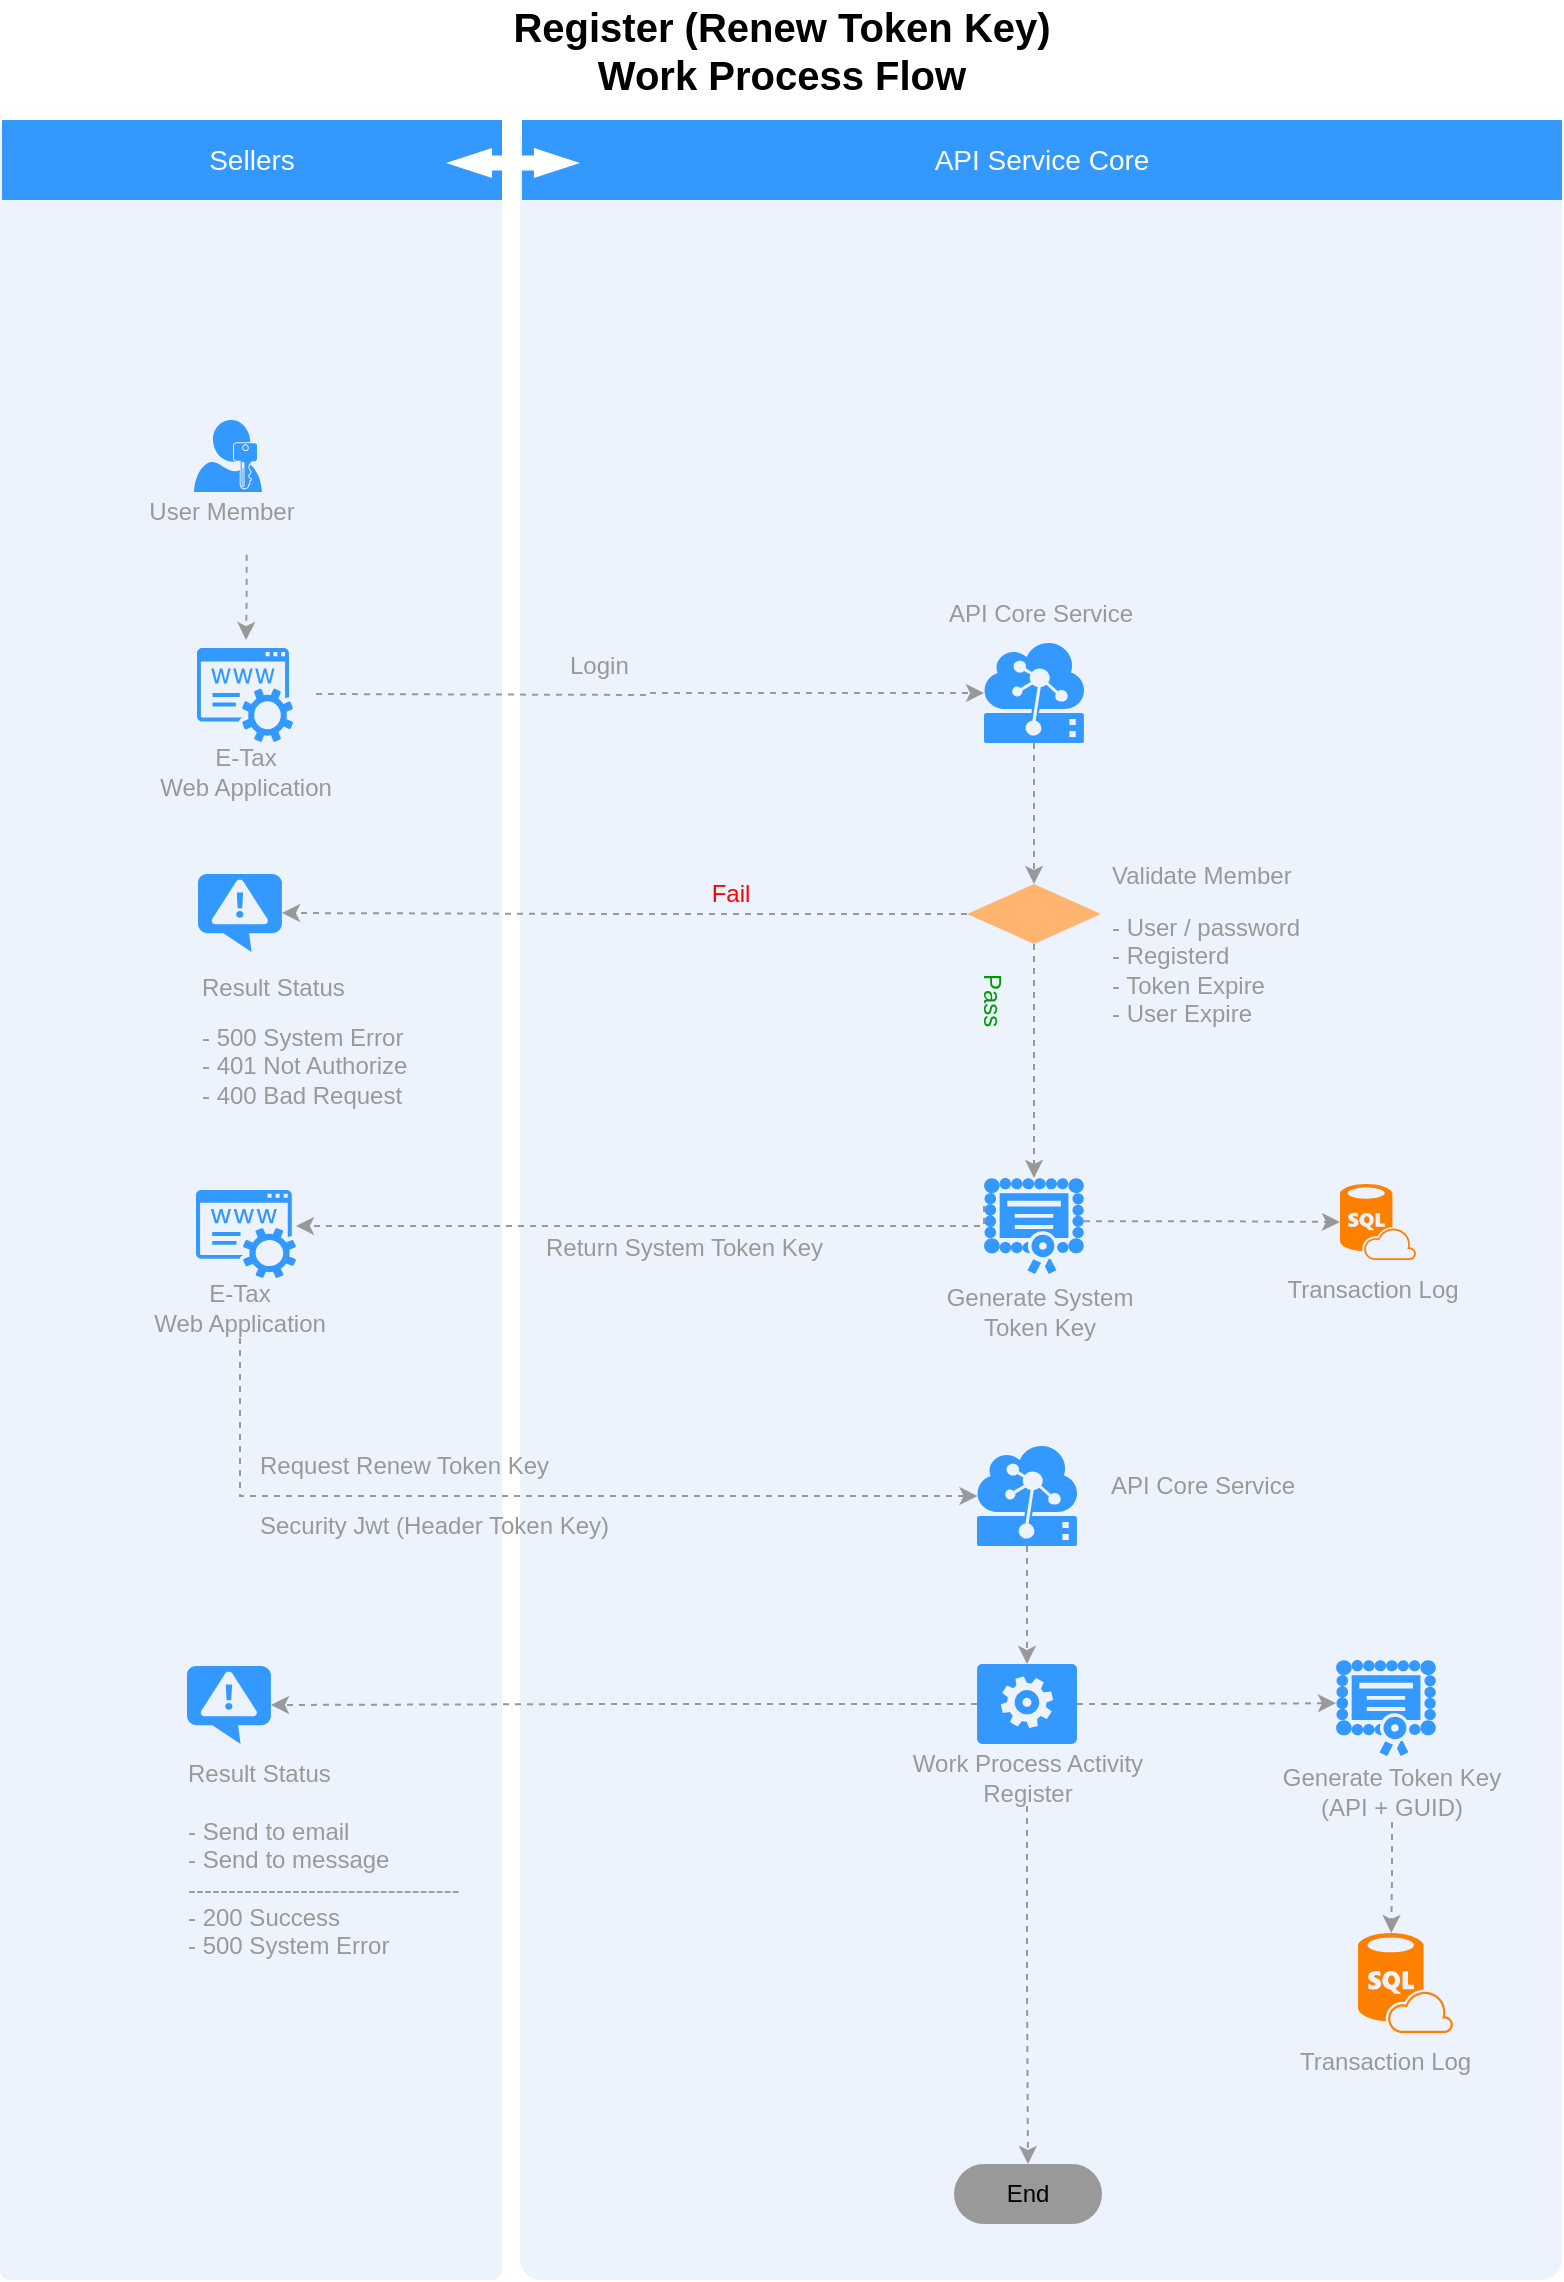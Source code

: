 <mxfile version="10.8.0" type="github"><diagram id="98et0ZXu4X3KvnPCGmSZ" name="Page-1"><mxGraphModel dx="1220" dy="679" grid="0" gridSize="10" guides="1" tooltips="1" connect="1" arrows="1" fold="1" page="1" pageScale="1" pageWidth="827" pageHeight="1169" math="0" shadow="0"><root><mxCell id="0"/><mxCell id="1" parent="0"/><mxCell id="xHb4SIlUVyG7ufzF0IXb-2" value="" style="rounded=1;whiteSpace=wrap;html=1;strokeColor=none;strokeWidth=1;fillColor=#dae8fc;fontSize=12;align=center;arcSize=2;opacity=50;" vertex="1" parent="1"><mxGeometry x="29" y="80" width="251" height="1080" as="geometry"/></mxCell><mxCell id="xHb4SIlUVyG7ufzF0IXb-1" value="" style="rounded=1;whiteSpace=wrap;html=1;strokeColor=none;strokeWidth=1;fillColor=#dae8fc;fontSize=12;align=center;arcSize=2;opacity=50;" vertex="1" parent="1"><mxGeometry x="289" y="80" width="521" height="1080" as="geometry"/></mxCell><mxCell id="D71RN6JDneUCkR9Qy-K7-6" value="API Service Core" style="whiteSpace=wrap;html=1;dashed=1;strokeColor=none;strokeWidth=2;fillColor=#3399FF;fontFamily=Helvetica;fontSize=14;fontColor=#FFFFFF;fontStyle=0" parent="1" vertex="1"><mxGeometry x="290" y="80" width="520" height="40" as="geometry"/></mxCell><mxCell id="D71RN6JDneUCkR9Qy-K7-9" value="Register (Renew Token Key)&lt;br&gt;Work Process Flow" style="text;html=1;strokeColor=none;fillColor=none;align=center;verticalAlign=middle;whiteSpace=wrap;rounded=0;fontStyle=1;fontSize=20;" parent="1" vertex="1"><mxGeometry x="240" y="20" width="360" height="50" as="geometry"/></mxCell><mxCell id="D71RN6JDneUCkR9Qy-K7-11" style="edgeStyle=orthogonalEdgeStyle;rounded=0;orthogonalLoop=1;jettySize=auto;html=1;fontSize=14;strokeColor=#999999;dashed=1;" parent="1" target="D71RN6JDneUCkR9Qy-K7-20" edge="1"><mxGeometry relative="1" as="geometry"><mxPoint x="413" y="369.5" as="targetPoint"/><mxPoint x="187" y="367" as="sourcePoint"/></mxGeometry></mxCell><mxCell id="D71RN6JDneUCkR9Qy-K7-15" value="" style="group" parent="1" vertex="1" connectable="0"><mxGeometry x="668" y="847" width="114" height="81" as="geometry"/></mxCell><mxCell id="D71RN6JDneUCkR9Qy-K7-16" value="" style="pointerEvents=1;shadow=0;dashed=0;html=1;strokeColor=none;labelPosition=center;verticalLabelPosition=bottom;verticalAlign=top;align=center;shape=mxgraph.mscae.intune.inventory_license;fillColor=#3399FF;fontSize=14;" parent="D71RN6JDneUCkR9Qy-K7-15" vertex="1"><mxGeometry x="29" y="3" width="50" height="48" as="geometry"/></mxCell><mxCell id="D71RN6JDneUCkR9Qy-K7-17" value="Generate Token Key&lt;br&gt;(API + GUID)&lt;br&gt;" style="text;html=1;strokeColor=none;fillColor=none;align=center;verticalAlign=middle;whiteSpace=wrap;rounded=0;fontSize=12;fontColor=#999999;" parent="D71RN6JDneUCkR9Qy-K7-15" vertex="1"><mxGeometry y="54" width="114" height="30" as="geometry"/></mxCell><mxCell id="D71RN6JDneUCkR9Qy-K7-18" value="Login" style="text;html=1;strokeColor=none;fillColor=none;align=left;verticalAlign=middle;whiteSpace=wrap;rounded=0;fontSize=12;fontColor=#999999;" parent="1" vertex="1"><mxGeometry x="312" y="343" width="59" height="20" as="geometry"/></mxCell><mxCell id="D71RN6JDneUCkR9Qy-K7-53" style="edgeStyle=orthogonalEdgeStyle;rounded=0;orthogonalLoop=1;jettySize=auto;html=1;exitX=0.5;exitY=1;exitDx=0;exitDy=0;exitPerimeter=0;entryX=0.5;entryY=0;entryDx=0;entryDy=0;dashed=1;strokeColor=#999999;" parent="1" source="D71RN6JDneUCkR9Qy-K7-20" target="D71RN6JDneUCkR9Qy-K7-35" edge="1"><mxGeometry relative="1" as="geometry"/></mxCell><mxCell id="D71RN6JDneUCkR9Qy-K7-20" value="" style="shadow=0;dashed=0;html=1;strokeColor=none;labelPosition=center;verticalLabelPosition=bottom;verticalAlign=top;align=center;shape=mxgraph.mscae.cloud.iot_edge;fillColor=#3399FF;pointerEvents=1;fontSize=12;fontColor=#999999;" parent="1" vertex="1"><mxGeometry x="521" y="341.5" width="50" height="50" as="geometry"/></mxCell><mxCell id="D71RN6JDneUCkR9Qy-K7-21" value="API Core Service" style="text;html=1;strokeColor=none;fillColor=none;align=center;verticalAlign=middle;whiteSpace=wrap;rounded=0;fontSize=12;fontColor=#999999;" parent="1" vertex="1"><mxGeometry x="499" y="312.5" width="101" height="29" as="geometry"/></mxCell><mxCell id="D71RN6JDneUCkR9Qy-K7-26" value="" style="verticalLabelPosition=bottom;html=1;verticalAlign=top;align=center;strokeColor=none;fillColor=#3399FF;shape=mxgraph.azure.notification_topic;fontSize=12;fontColor=#999999;" parent="1" vertex="1"><mxGeometry x="122.5" y="853" width="42" height="39" as="geometry"/></mxCell><mxCell id="D71RN6JDneUCkR9Qy-K7-28" value="" style="group" parent="1" vertex="1" connectable="0"><mxGeometry x="677" y="986.5" width="108" height="79" as="geometry"/></mxCell><mxCell id="D71RN6JDneUCkR9Qy-K7-29" value="" style="group" parent="D71RN6JDneUCkR9Qy-K7-28" vertex="1" connectable="0"><mxGeometry width="108" height="79" as="geometry"/></mxCell><mxCell id="D71RN6JDneUCkR9Qy-K7-30" value="Transaction Log" style="text;html=1;strokeColor=none;fillColor=none;align=left;verticalAlign=middle;whiteSpace=wrap;rounded=0;fontSize=12;fontColor=#999999;" parent="D71RN6JDneUCkR9Qy-K7-29" vertex="1"><mxGeometry y="50" width="108" height="29" as="geometry"/></mxCell><mxCell id="D71RN6JDneUCkR9Qy-K7-31" value="" style="verticalLabelPosition=bottom;html=1;verticalAlign=top;align=center;strokeColor=none;fillColor=#FF8000;shape=mxgraph.azure.sql_database_sql_azure;fontSize=12;fontColor=#999999;" parent="D71RN6JDneUCkR9Qy-K7-29" vertex="1"><mxGeometry x="31" width="47.5" height="50" as="geometry"/></mxCell><mxCell id="D71RN6JDneUCkR9Qy-K7-34" style="edgeStyle=orthogonalEdgeStyle;rounded=0;orthogonalLoop=1;jettySize=auto;html=1;exitX=0;exitY=0.5;exitDx=0;exitDy=0;entryX=1;entryY=0.5;entryDx=0;entryDy=0;entryPerimeter=0;dashed=1;strokeColor=#999999;" parent="1" source="D71RN6JDneUCkR9Qy-K7-35" target="D71RN6JDneUCkR9Qy-K7-38" edge="1"><mxGeometry relative="1" as="geometry"/></mxCell><mxCell id="D71RN6JDneUCkR9Qy-K7-57" style="edgeStyle=orthogonalEdgeStyle;rounded=0;orthogonalLoop=1;jettySize=auto;html=1;exitX=0.5;exitY=1;exitDx=0;exitDy=0;entryX=0.5;entryY=0;entryDx=0;entryDy=0;dashed=1;strokeColor=#999999;entryPerimeter=0;" parent="1" source="D71RN6JDneUCkR9Qy-K7-35" target="6qlPwvWSX2I-7_MX8gOc-2" edge="1"><mxGeometry relative="1" as="geometry"/></mxCell><mxCell id="D71RN6JDneUCkR9Qy-K7-35" value="" style="rhombus;whiteSpace=wrap;html=1;strokeColor=none;strokeWidth=1;fillColor=#FFB570;fontSize=12;fontColor=#999999;align=left;" parent="1" vertex="1"><mxGeometry x="512.5" y="462" width="67" height="30" as="geometry"/></mxCell><mxCell id="D71RN6JDneUCkR9Qy-K7-37" value="Validate Member" style="text;html=1;strokeColor=none;fillColor=none;align=left;verticalAlign=middle;whiteSpace=wrap;rounded=0;fontSize=12;fontColor=#999999;" parent="1" vertex="1"><mxGeometry x="583" y="448" width="110" height="20" as="geometry"/></mxCell><mxCell id="D71RN6JDneUCkR9Qy-K7-38" value="" style="verticalLabelPosition=bottom;html=1;verticalAlign=top;align=center;strokeColor=none;fillColor=#3399FF;shape=mxgraph.azure.notification_topic;fontSize=12;fontColor=#999999;" parent="1" vertex="1"><mxGeometry x="128" y="457" width="42" height="39" as="geometry"/></mxCell><mxCell id="D71RN6JDneUCkR9Qy-K7-39" value="Result Status&lt;br&gt;" style="text;html=1;strokeColor=none;fillColor=none;align=left;verticalAlign=middle;whiteSpace=wrap;rounded=0;fontSize=12;fontColor=#999999;" parent="1" vertex="1"><mxGeometry x="128" y="502" width="130" height="23" as="geometry"/></mxCell><mxCell id="D71RN6JDneUCkR9Qy-K7-40" value="&lt;div style=&quot;text-align: left&quot;&gt;&lt;span&gt;Pass&lt;/span&gt;&lt;/div&gt;" style="text;html=1;strokeColor=none;fillColor=none;align=left;verticalAlign=middle;whiteSpace=wrap;rounded=0;fontSize=12;fontColor=#009900;rotation=90;" parent="1" vertex="1"><mxGeometry x="500" y="520" width="50" height="20" as="geometry"/></mxCell><mxCell id="D71RN6JDneUCkR9Qy-K7-41" value="Fail" style="text;html=1;strokeColor=none;fillColor=none;align=center;verticalAlign=middle;whiteSpace=wrap;rounded=0;fontSize=12;fontColor=#FF0000;" parent="1" vertex="1"><mxGeometry x="290" y="457" width="209" height="20" as="geometry"/></mxCell><mxCell id="D71RN6JDneUCkR9Qy-K7-42" value="Result Status&lt;br&gt;&lt;br&gt;- Send to email&lt;br&gt;- Send to message&lt;br&gt;----------------------------------&lt;br&gt;- 200 Success&lt;br&gt;- 500 System Error&lt;br&gt;" style="text;html=1;strokeColor=none;fillColor=none;align=left;verticalAlign=middle;whiteSpace=wrap;rounded=0;fontSize=12;fontColor=#999999;" parent="1" vertex="1"><mxGeometry x="121" y="895.5" width="143" height="108" as="geometry"/></mxCell><mxCell id="D71RN6JDneUCkR9Qy-K7-48" value="" style="group" parent="1" vertex="1" connectable="0"><mxGeometry x="96.5" y="369" width="110" height="82" as="geometry"/></mxCell><mxCell id="D71RN6JDneUCkR9Qy-K7-46" value="" style="pointerEvents=1;shadow=0;dashed=0;html=1;strokeColor=none;fillColor=#3399FF;labelPosition=center;verticalLabelPosition=bottom;verticalAlign=top;outlineConnect=0;align=center;shape=mxgraph.office.services.registrar_service;" parent="D71RN6JDneUCkR9Qy-K7-48" vertex="1"><mxGeometry x="31" y="-25" width="48" height="47" as="geometry"/></mxCell><mxCell id="D71RN6JDneUCkR9Qy-K7-47" value="E-Tax &lt;br&gt;Web Application" style="text;html=1;strokeColor=none;fillColor=none;align=center;verticalAlign=middle;whiteSpace=wrap;rounded=0;fontSize=12;fontColor=#999999;" parent="D71RN6JDneUCkR9Qy-K7-48" vertex="1"><mxGeometry y="22" width="110" height="30" as="geometry"/></mxCell><mxCell id="D71RN6JDneUCkR9Qy-K7-50" style="edgeStyle=orthogonalEdgeStyle;rounded=0;orthogonalLoop=1;jettySize=auto;html=1;exitX=0.5;exitY=1;exitDx=0;exitDy=0;dashed=1;strokeColor=#999999;" parent="1" edge="1"><mxGeometry relative="1" as="geometry"><mxPoint x="152.333" y="297.333" as="sourcePoint"/><mxPoint x="152" y="340" as="targetPoint"/><Array as="points"><mxPoint x="152" y="320"/><mxPoint x="152" y="320"/></Array></mxGeometry></mxCell><mxCell id="D71RN6JDneUCkR9Qy-K7-54" value="" style="group" parent="1" vertex="1" connectable="0"><mxGeometry x="94" y="637" width="110" height="82" as="geometry"/></mxCell><mxCell id="D71RN6JDneUCkR9Qy-K7-55" value="" style="pointerEvents=1;shadow=0;dashed=0;html=1;strokeColor=none;fillColor=#3399FF;labelPosition=center;verticalLabelPosition=bottom;verticalAlign=top;outlineConnect=0;align=center;shape=mxgraph.office.services.registrar_service;" parent="D71RN6JDneUCkR9Qy-K7-54" vertex="1"><mxGeometry x="33" y="-22" width="50" height="44" as="geometry"/></mxCell><mxCell id="D71RN6JDneUCkR9Qy-K7-56" value="E-Tax &lt;br&gt;Web Application" style="text;html=1;strokeColor=none;fillColor=none;align=center;verticalAlign=middle;whiteSpace=wrap;rounded=0;fontSize=12;fontColor=#999999;" parent="D71RN6JDneUCkR9Qy-K7-54" vertex="1"><mxGeometry y="22" width="110" height="30" as="geometry"/></mxCell><mxCell id="D71RN6JDneUCkR9Qy-K7-58" value="Return System Token Key" style="text;html=1;strokeColor=none;fillColor=none;align=left;verticalAlign=middle;whiteSpace=wrap;rounded=0;fontSize=12;fontColor=#999999;" parent="1" vertex="1"><mxGeometry x="299.5" y="634" width="209" height="20" as="geometry"/></mxCell><mxCell id="D71RN6JDneUCkR9Qy-K7-59" value="- User / password&lt;br&gt;- Registerd&lt;br&gt;- Token Expire&lt;br&gt;- User Expire&lt;br&gt;" style="text;html=1;strokeColor=none;fillColor=none;align=left;verticalAlign=middle;whiteSpace=wrap;rounded=0;fontSize=12;fontColor=#999999;" parent="1" vertex="1"><mxGeometry x="583" y="472" width="110" height="66" as="geometry"/></mxCell><mxCell id="D71RN6JDneUCkR9Qy-K7-64" style="edgeStyle=orthogonalEdgeStyle;rounded=0;orthogonalLoop=1;jettySize=auto;html=1;exitX=0.5;exitY=1;exitDx=0;exitDy=0;exitPerimeter=0;entryX=0.5;entryY=0;entryDx=0;entryDy=0;entryPerimeter=0;dashed=1;strokeColor=#999999;" parent="1" source="D71RN6JDneUCkR9Qy-K7-60" target="D71RN6JDneUCkR9Qy-K7-24" edge="1"><mxGeometry relative="1" as="geometry"/></mxCell><mxCell id="D71RN6JDneUCkR9Qy-K7-60" value="" style="shadow=0;dashed=0;html=1;strokeColor=none;labelPosition=center;verticalLabelPosition=bottom;verticalAlign=top;align=center;shape=mxgraph.mscae.cloud.iot_edge;fillColor=#3399FF;pointerEvents=1;fontSize=12;fontColor=#999999;" parent="1" vertex="1"><mxGeometry x="517.5" y="743" width="50" height="50" as="geometry"/></mxCell><mxCell id="D71RN6JDneUCkR9Qy-K7-61" value="API Core Service" style="text;html=1;strokeColor=none;fillColor=none;align=center;verticalAlign=middle;whiteSpace=wrap;rounded=0;fontSize=12;fontColor=#999999;" parent="1" vertex="1"><mxGeometry x="579.5" y="748.5" width="101" height="29" as="geometry"/></mxCell><mxCell id="D71RN6JDneUCkR9Qy-K7-62" style="edgeStyle=orthogonalEdgeStyle;rounded=0;orthogonalLoop=1;jettySize=auto;html=1;exitX=0.5;exitY=1;exitDx=0;exitDy=0;entryX=0.005;entryY=0.5;entryDx=0;entryDy=0;entryPerimeter=0;dashed=1;strokeColor=#999999;" parent="1" source="D71RN6JDneUCkR9Qy-K7-56" target="D71RN6JDneUCkR9Qy-K7-60" edge="1"><mxGeometry relative="1" as="geometry"><mxPoint x="149" y="727" as="sourcePoint"/></mxGeometry></mxCell><mxCell id="D71RN6JDneUCkR9Qy-K7-63" value="Request Renew Token Key" style="text;html=1;strokeColor=none;fillColor=none;align=left;verticalAlign=middle;whiteSpace=wrap;rounded=0;fontSize=12;fontColor=#999999;" parent="1" vertex="1"><mxGeometry x="157" y="743" width="166" height="20" as="geometry"/></mxCell><mxCell id="D71RN6JDneUCkR9Qy-K7-67" style="edgeStyle=orthogonalEdgeStyle;rounded=0;orthogonalLoop=1;jettySize=auto;html=1;exitX=0;exitY=0.5;exitDx=0;exitDy=0;exitPerimeter=0;entryX=1;entryY=0.5;entryDx=0;entryDy=0;entryPerimeter=0;dashed=1;strokeColor=#999999;" parent="1" source="D71RN6JDneUCkR9Qy-K7-24" target="D71RN6JDneUCkR9Qy-K7-26" edge="1"><mxGeometry relative="1" as="geometry"/></mxCell><mxCell id="D71RN6JDneUCkR9Qy-K7-24" value="" style="verticalLabelPosition=bottom;html=1;verticalAlign=top;align=center;strokeColor=none;fillColor=#3399FF;shape=mxgraph.azure.worker_role;fontSize=12;fontColor=#999999;" parent="1" vertex="1"><mxGeometry x="517.5" y="852" width="50" height="40" as="geometry"/></mxCell><mxCell id="D71RN6JDneUCkR9Qy-K7-65" style="edgeStyle=orthogonalEdgeStyle;rounded=0;orthogonalLoop=1;jettySize=auto;html=1;exitX=1;exitY=0.5;exitDx=0;exitDy=0;entryX=0;entryY=0.45;entryDx=0;entryDy=0;entryPerimeter=0;dashed=1;strokeColor=#999999;exitPerimeter=0;" parent="1" source="D71RN6JDneUCkR9Qy-K7-24" target="D71RN6JDneUCkR9Qy-K7-16" edge="1"><mxGeometry relative="1" as="geometry"/></mxCell><mxCell id="xHb4SIlUVyG7ufzF0IXb-4" style="edgeStyle=orthogonalEdgeStyle;rounded=0;orthogonalLoop=1;jettySize=auto;html=1;exitX=0.5;exitY=1;exitDx=0;exitDy=0;entryX=0.5;entryY=0;entryDx=0;entryDy=0;dashed=1;strokeColor=#999999;fontColor=#FF0000;" edge="1" parent="1" source="D71RN6JDneUCkR9Qy-K7-25" target="xHb4SIlUVyG7ufzF0IXb-3"><mxGeometry relative="1" as="geometry"/></mxCell><mxCell id="D71RN6JDneUCkR9Qy-K7-25" value="Work Process Activity&lt;br&gt;Register" style="text;html=1;strokeColor=none;fillColor=none;align=center;verticalAlign=middle;whiteSpace=wrap;rounded=0;fontSize=12;fontColor=#999999;" parent="1" vertex="1"><mxGeometry x="462.5" y="894" width="160" height="29" as="geometry"/></mxCell><mxCell id="D71RN6JDneUCkR9Qy-K7-66" style="edgeStyle=orthogonalEdgeStyle;rounded=0;orthogonalLoop=1;jettySize=auto;html=1;exitX=0.5;exitY=1;exitDx=0;exitDy=0;entryX=0.35;entryY=0;entryDx=0;entryDy=0;entryPerimeter=0;dashed=1;strokeColor=#999999;" parent="1" source="D71RN6JDneUCkR9Qy-K7-17" target="D71RN6JDneUCkR9Qy-K7-31" edge="1"><mxGeometry relative="1" as="geometry"/></mxCell><mxCell id="D71RN6JDneUCkR9Qy-K7-69" value="- 500 System Error&lt;br&gt;- 401 Not Authorize&lt;br&gt;- 400 Bad Request&lt;br&gt;" style="text;html=1;strokeColor=none;fillColor=none;align=left;verticalAlign=middle;whiteSpace=wrap;rounded=0;fontSize=12;fontColor=#999999;" parent="1" vertex="1"><mxGeometry x="128" y="526" width="115" height="53" as="geometry"/></mxCell><mxCell id="D71RN6JDneUCkR9Qy-K7-73" value="Security Jwt (Header Token Key)" style="text;html=1;strokeColor=none;fillColor=none;align=left;verticalAlign=middle;whiteSpace=wrap;rounded=0;fontSize=12;fontColor=#999999;" parent="1" vertex="1"><mxGeometry x="157" y="773" width="215" height="20" as="geometry"/></mxCell><mxCell id="6qlPwvWSX2I-7_MX8gOc-1" value="" style="group" parent="1" vertex="1" connectable="0"><mxGeometry x="492" y="606" width="114" height="81" as="geometry"/></mxCell><mxCell id="6qlPwvWSX2I-7_MX8gOc-2" value="" style="pointerEvents=1;shadow=0;dashed=0;html=1;strokeColor=none;labelPosition=center;verticalLabelPosition=bottom;verticalAlign=top;align=center;shape=mxgraph.mscae.intune.inventory_license;fillColor=#3399FF;fontSize=14;" parent="6qlPwvWSX2I-7_MX8gOc-1" vertex="1"><mxGeometry x="29" y="3" width="50" height="48" as="geometry"/></mxCell><mxCell id="6qlPwvWSX2I-7_MX8gOc-3" value="Generate System&lt;br&gt;Token Key&lt;br&gt;" style="text;html=1;strokeColor=none;fillColor=none;align=center;verticalAlign=middle;whiteSpace=wrap;rounded=0;fontSize=12;fontColor=#999999;" parent="6qlPwvWSX2I-7_MX8gOc-1" vertex="1"><mxGeometry y="55" width="114" height="30" as="geometry"/></mxCell><mxCell id="6qlPwvWSX2I-7_MX8gOc-4" style="edgeStyle=orthogonalEdgeStyle;rounded=0;orthogonalLoop=1;jettySize=auto;html=1;dashed=1;strokeColor=#999999;" parent="1" target="D71RN6JDneUCkR9Qy-K7-55" edge="1"><mxGeometry relative="1" as="geometry"><mxPoint x="521" y="623" as="sourcePoint"/><Array as="points"><mxPoint x="521" y="633"/></Array></mxGeometry></mxCell><mxCell id="6qlPwvWSX2I-7_MX8gOc-9" value="" style="group" parent="1" vertex="1" connectable="0"><mxGeometry x="668" y="612" width="95" height="67" as="geometry"/></mxCell><mxCell id="6qlPwvWSX2I-7_MX8gOc-7" value="Transaction Log" style="text;html=1;strokeColor=none;fillColor=none;align=center;verticalAlign=middle;whiteSpace=wrap;rounded=0;fontSize=12;fontColor=#999999;" parent="6qlPwvWSX2I-7_MX8gOc-9" vertex="1"><mxGeometry y="38" width="95" height="29" as="geometry"/></mxCell><mxCell id="6qlPwvWSX2I-7_MX8gOc-8" value="" style="verticalLabelPosition=bottom;html=1;verticalAlign=top;align=center;strokeColor=none;fillColor=#FF8000;shape=mxgraph.azure.sql_database_sql_azure;fontSize=12;fontColor=#999999;" parent="6qlPwvWSX2I-7_MX8gOc-9" vertex="1"><mxGeometry x="31" width="38" height="38" as="geometry"/></mxCell><mxCell id="6qlPwvWSX2I-7_MX8gOc-10" style="edgeStyle=orthogonalEdgeStyle;rounded=0;orthogonalLoop=1;jettySize=auto;html=1;exitX=1;exitY=0.45;exitDx=0;exitDy=0;exitPerimeter=0;entryX=0;entryY=0.5;entryDx=0;entryDy=0;entryPerimeter=0;dashed=1;strokeColor=#999999;" parent="1" source="6qlPwvWSX2I-7_MX8gOc-2" target="6qlPwvWSX2I-7_MX8gOc-8" edge="1"><mxGeometry relative="1" as="geometry"/></mxCell><mxCell id="D71RN6JDneUCkR9Qy-K7-4" value="Sellers" style="whiteSpace=wrap;html=1;dashed=1;strokeColor=none;strokeWidth=2;fillColor=#3399FF;fontFamily=Helvetica;fontSize=14;fontColor=#FFFFFF;fontStyle=0" parent="1" vertex="1"><mxGeometry x="30" y="80" width="250" height="40" as="geometry"/></mxCell><mxCell id="D71RN6JDneUCkR9Qy-K7-10" value="" style="shape=mxgraph.arrows.two_way_arrow_horizontal;html=1;verticalLabelPosition=bottom;verticalAlign=top;strokeWidth=2;strokeColor=none;dashed=1;fillColor=#FFFFFF;fontFamily=Verdana;fontSize=12;fontColor=#00BEF2" parent="1" vertex="1"><mxGeometry x="252" y="94" width="67" height="15" as="geometry"/></mxCell><mxCell id="xHb4SIlUVyG7ufzF0IXb-3" value="End" style="rounded=1;whiteSpace=wrap;html=1;fontColor=#000000;align=center;arcSize=50;labelBackgroundColor=none;fillColor=#999999;strokeColor=none;" vertex="1" parent="1"><mxGeometry x="506" y="1102" width="74" height="30" as="geometry"/></mxCell><mxCell id="D71RN6JDneUCkR9Qy-K7-13" value="" style="pointerEvents=1;shadow=0;dashed=0;html=1;strokeColor=none;labelPosition=center;verticalLabelPosition=bottom;verticalAlign=top;align=center;shape=mxgraph.mscae.enterprise.user_permissions;fillColor=#3399FF;fontSize=14;" parent="1" vertex="1"><mxGeometry x="126" y="230" width="34" height="36" as="geometry"/></mxCell><mxCell id="D71RN6JDneUCkR9Qy-K7-14" value="&lt;font color=&quot;#999999&quot; style=&quot;font-size: 12px&quot;&gt;User Member&lt;/font&gt;" style="text;html=1;strokeColor=none;fillColor=none;align=center;verticalAlign=middle;whiteSpace=wrap;rounded=0;fontSize=12;" parent="1" vertex="1"><mxGeometry x="97" y="267.152" width="86.073" height="18.346" as="geometry"/></mxCell></root></mxGraphModel></diagram></mxfile>
